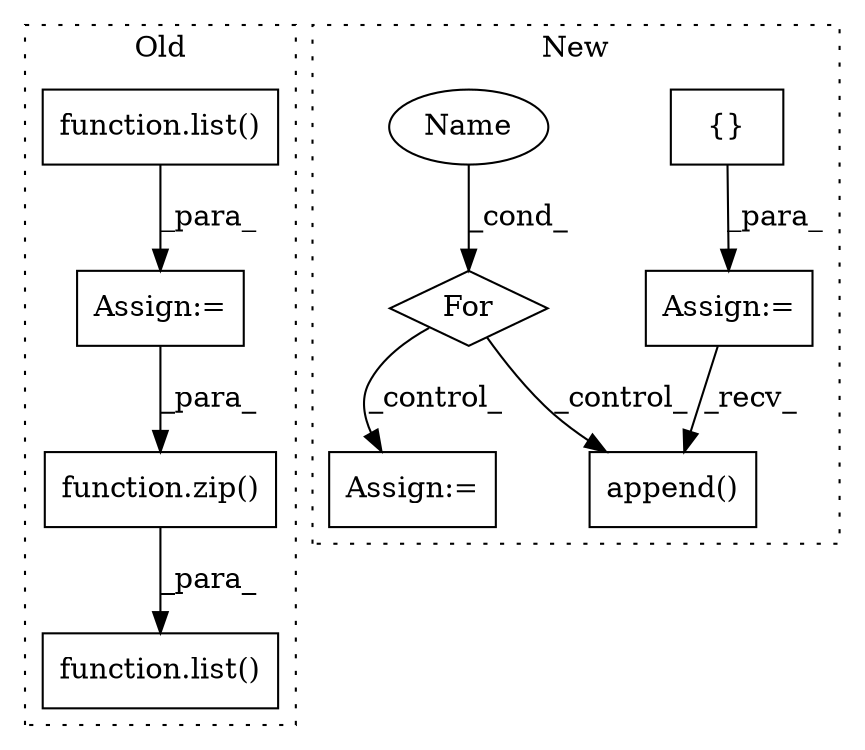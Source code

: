 digraph G {
subgraph cluster0 {
1 [label="function.list()" a="75" s="597,653" l="5,1" shape="box"];
7 [label="function.zip()" a="75" s="602,652" l="4,1" shape="box"];
8 [label="function.list()" a="75" s="452" l="6" shape="box"];
10 [label="Assign:=" a="68" s="449" l="3" shape="box"];
label = "Old";
style="dotted";
}
subgraph cluster1 {
2 [label="append()" a="75" s="660,735" l="18,1" shape="box"];
3 [label="{}" a="59" s="514,514" l="2,1" shape="box"];
4 [label="For" a="107" s="521,570" l="4,10" shape="diamond"];
5 [label="Name" a="87" s="531" l="14" shape="ellipse"];
6 [label="Assign:=" a="68" s="511" l="3" shape="box"];
9 [label="Assign:=" a="68" s="588" l="3" shape="box"];
label = "New";
style="dotted";
}
3 -> 6 [label="_para_"];
4 -> 2 [label="_control_"];
4 -> 9 [label="_control_"];
5 -> 4 [label="_cond_"];
6 -> 2 [label="_recv_"];
7 -> 1 [label="_para_"];
8 -> 10 [label="_para_"];
10 -> 7 [label="_para_"];
}